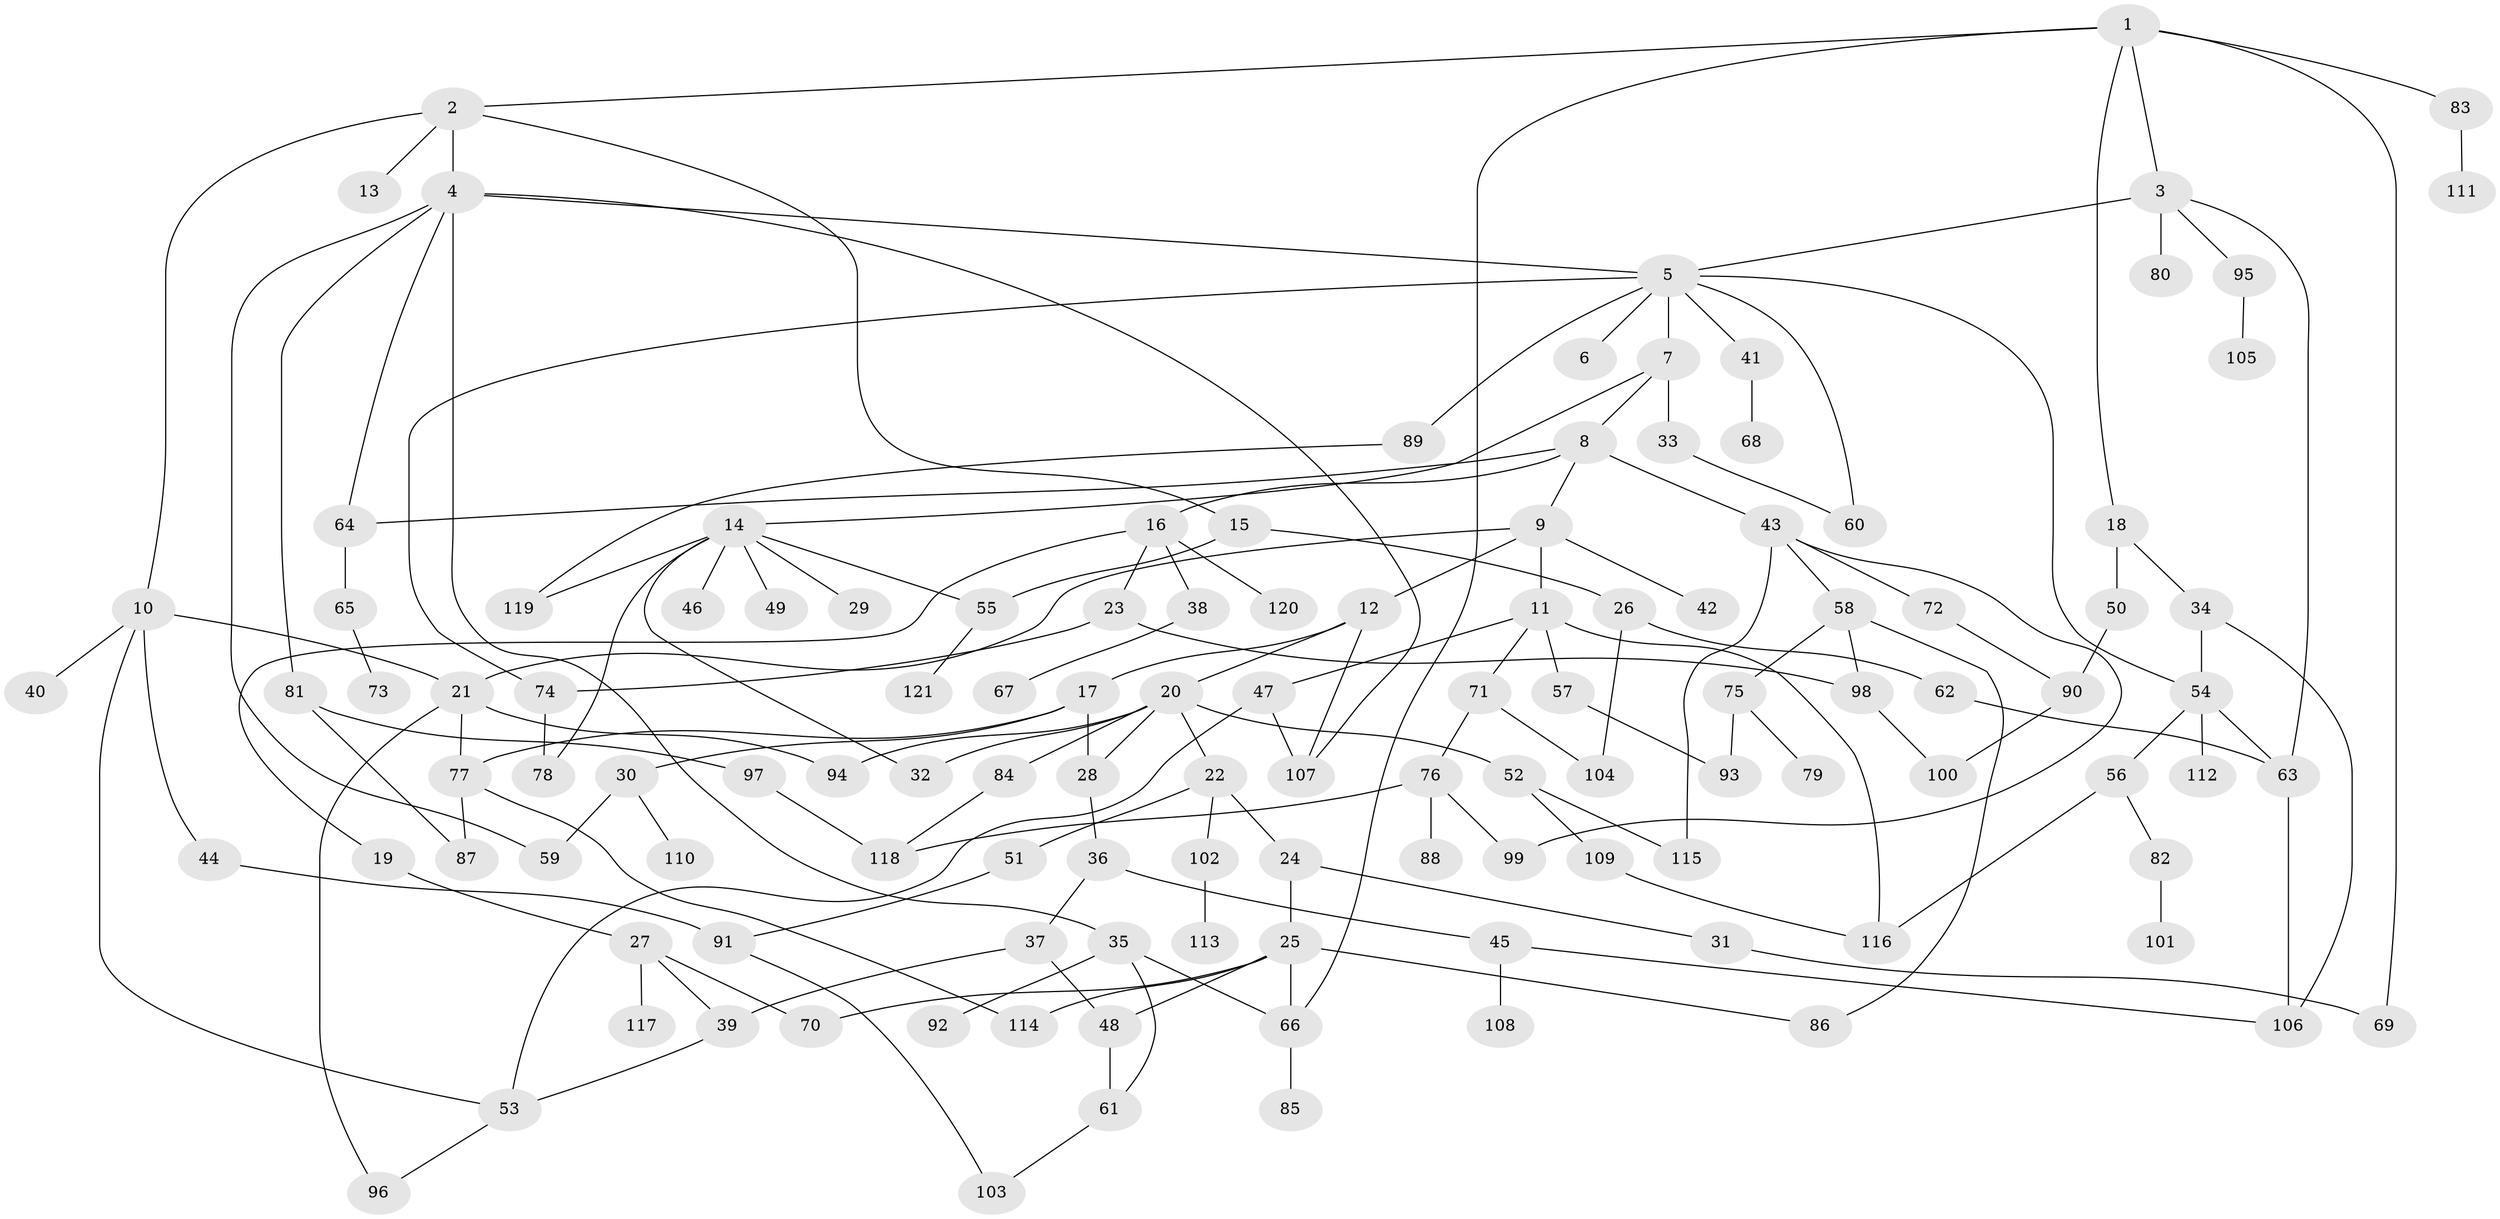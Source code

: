// Generated by graph-tools (version 1.1) at 2025/25/03/09/25 03:25:30]
// undirected, 121 vertices, 166 edges
graph export_dot {
graph [start="1"]
  node [color=gray90,style=filled];
  1;
  2;
  3;
  4;
  5;
  6;
  7;
  8;
  9;
  10;
  11;
  12;
  13;
  14;
  15;
  16;
  17;
  18;
  19;
  20;
  21;
  22;
  23;
  24;
  25;
  26;
  27;
  28;
  29;
  30;
  31;
  32;
  33;
  34;
  35;
  36;
  37;
  38;
  39;
  40;
  41;
  42;
  43;
  44;
  45;
  46;
  47;
  48;
  49;
  50;
  51;
  52;
  53;
  54;
  55;
  56;
  57;
  58;
  59;
  60;
  61;
  62;
  63;
  64;
  65;
  66;
  67;
  68;
  69;
  70;
  71;
  72;
  73;
  74;
  75;
  76;
  77;
  78;
  79;
  80;
  81;
  82;
  83;
  84;
  85;
  86;
  87;
  88;
  89;
  90;
  91;
  92;
  93;
  94;
  95;
  96;
  97;
  98;
  99;
  100;
  101;
  102;
  103;
  104;
  105;
  106;
  107;
  108;
  109;
  110;
  111;
  112;
  113;
  114;
  115;
  116;
  117;
  118;
  119;
  120;
  121;
  1 -- 2;
  1 -- 3;
  1 -- 18;
  1 -- 69;
  1 -- 83;
  1 -- 66;
  2 -- 4;
  2 -- 10;
  2 -- 13;
  2 -- 15;
  3 -- 5;
  3 -- 80;
  3 -- 95;
  3 -- 63;
  4 -- 35;
  4 -- 59;
  4 -- 64;
  4 -- 81;
  4 -- 107;
  4 -- 5;
  5 -- 6;
  5 -- 7;
  5 -- 41;
  5 -- 54;
  5 -- 89;
  5 -- 74;
  5 -- 60;
  7 -- 8;
  7 -- 14;
  7 -- 33;
  8 -- 9;
  8 -- 16;
  8 -- 43;
  8 -- 64;
  9 -- 11;
  9 -- 12;
  9 -- 21;
  9 -- 42;
  10 -- 40;
  10 -- 44;
  10 -- 53;
  10 -- 21;
  11 -- 47;
  11 -- 57;
  11 -- 71;
  11 -- 116;
  12 -- 17;
  12 -- 20;
  12 -- 107;
  14 -- 29;
  14 -- 32;
  14 -- 46;
  14 -- 49;
  14 -- 55;
  14 -- 78;
  14 -- 119;
  15 -- 26;
  15 -- 55;
  16 -- 19;
  16 -- 23;
  16 -- 38;
  16 -- 120;
  17 -- 30;
  17 -- 28;
  17 -- 77;
  18 -- 34;
  18 -- 50;
  19 -- 27;
  20 -- 22;
  20 -- 28;
  20 -- 52;
  20 -- 84;
  20 -- 94;
  20 -- 32;
  21 -- 77;
  21 -- 96;
  21 -- 94;
  22 -- 24;
  22 -- 51;
  22 -- 102;
  23 -- 74;
  23 -- 98;
  24 -- 25;
  24 -- 31;
  25 -- 66;
  25 -- 114;
  25 -- 70;
  25 -- 48;
  25 -- 86;
  26 -- 62;
  26 -- 104;
  27 -- 70;
  27 -- 117;
  27 -- 39;
  28 -- 36;
  30 -- 110;
  30 -- 59;
  31 -- 69;
  33 -- 60;
  34 -- 54;
  34 -- 106;
  35 -- 92;
  35 -- 61;
  35 -- 66;
  36 -- 37;
  36 -- 45;
  37 -- 39;
  37 -- 48;
  38 -- 67;
  39 -- 53;
  41 -- 68;
  43 -- 58;
  43 -- 72;
  43 -- 99;
  43 -- 115;
  44 -- 91;
  45 -- 108;
  45 -- 106;
  47 -- 53;
  47 -- 107;
  48 -- 61;
  50 -- 90;
  51 -- 91;
  52 -- 109;
  52 -- 115;
  53 -- 96;
  54 -- 56;
  54 -- 112;
  54 -- 63;
  55 -- 121;
  56 -- 82;
  56 -- 116;
  57 -- 93;
  58 -- 75;
  58 -- 86;
  58 -- 98;
  61 -- 103;
  62 -- 63;
  63 -- 106;
  64 -- 65;
  65 -- 73;
  66 -- 85;
  71 -- 76;
  71 -- 104;
  72 -- 90;
  74 -- 78;
  75 -- 79;
  75 -- 93;
  76 -- 88;
  76 -- 118;
  76 -- 99;
  77 -- 87;
  77 -- 114;
  81 -- 97;
  81 -- 87;
  82 -- 101;
  83 -- 111;
  84 -- 118;
  89 -- 119;
  90 -- 100;
  91 -- 103;
  95 -- 105;
  97 -- 118;
  98 -- 100;
  102 -- 113;
  109 -- 116;
}
